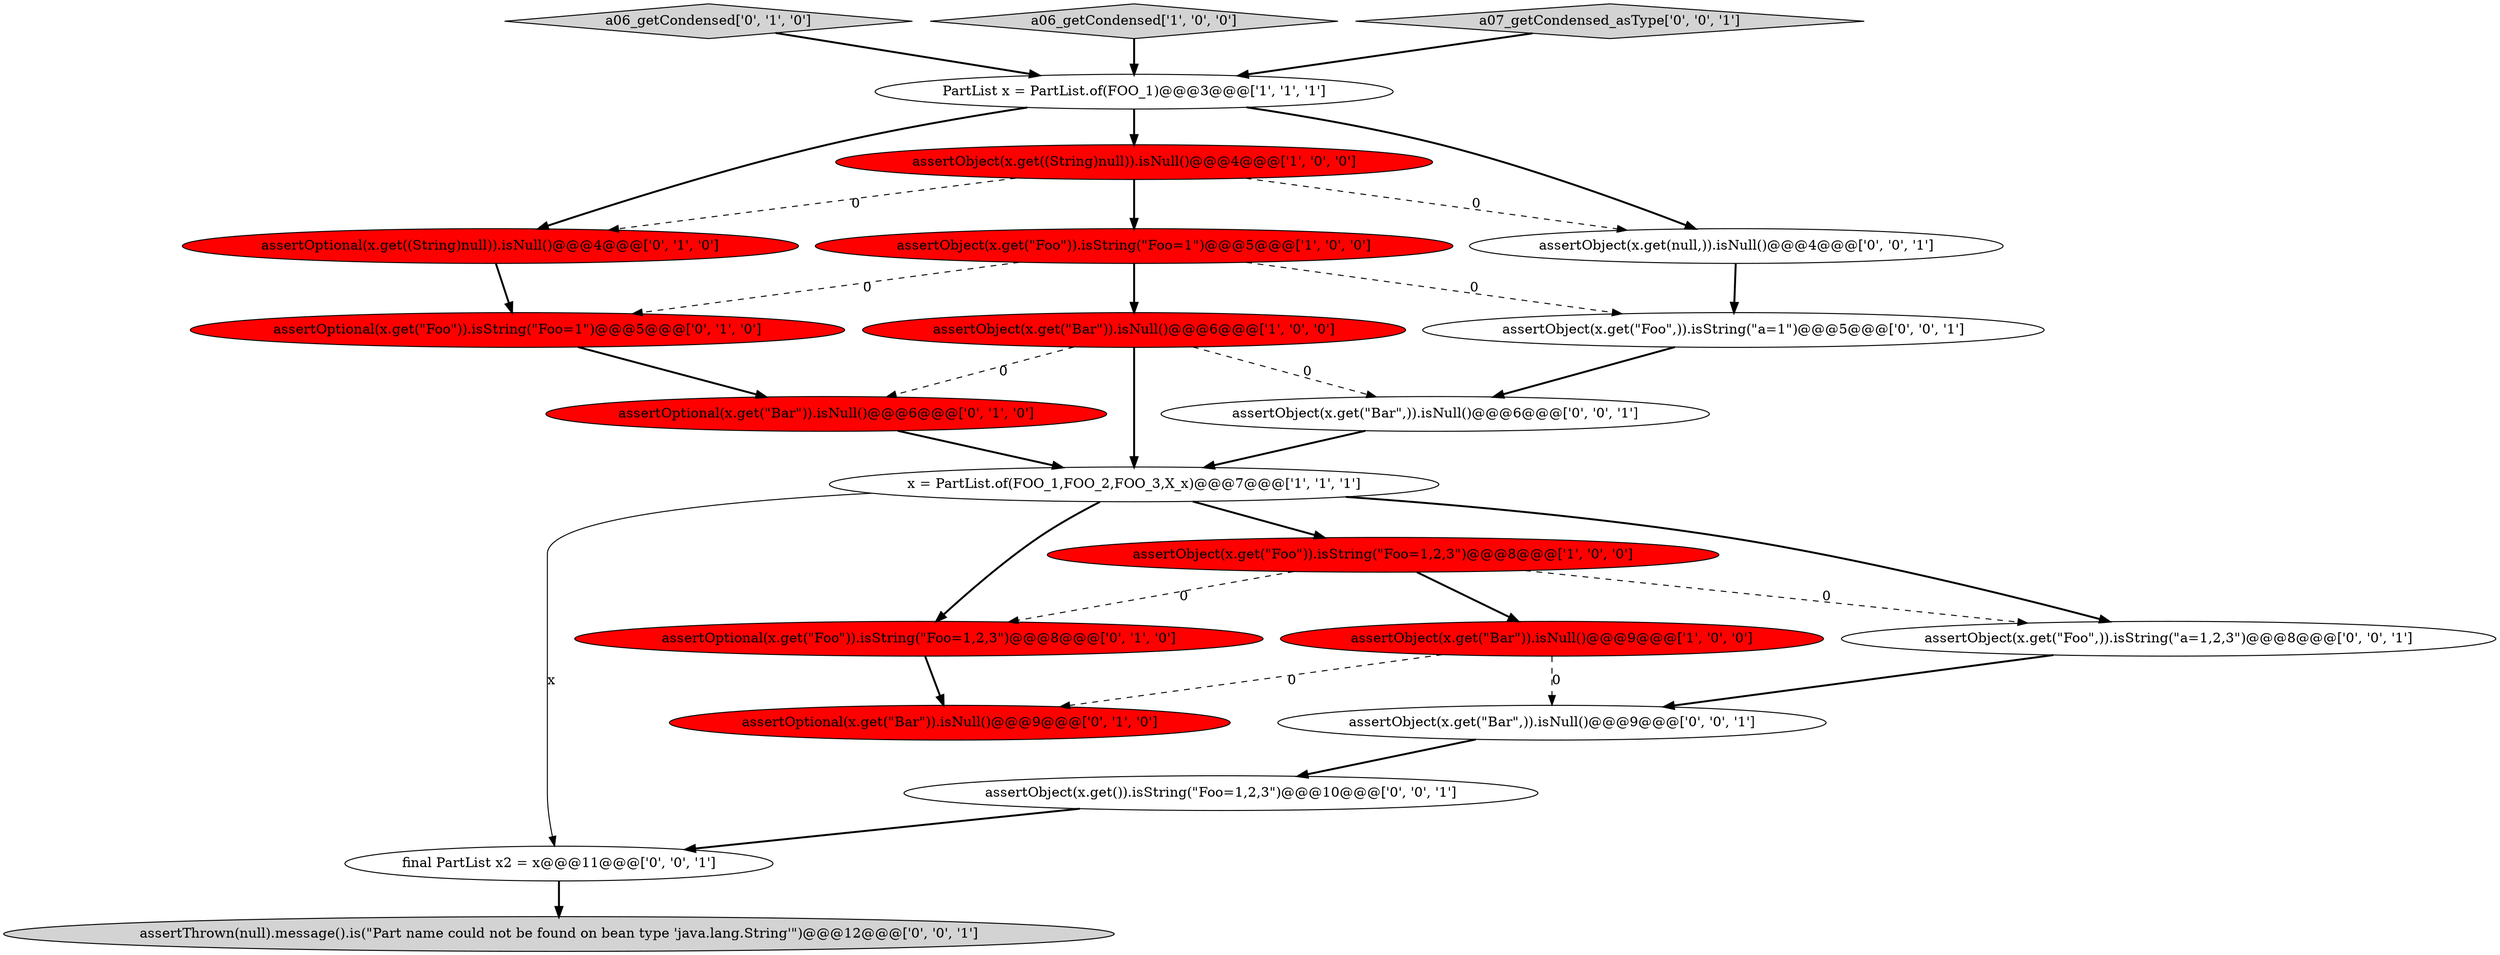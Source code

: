 digraph {
12 [style = filled, label = "assertOptional(x.get(\"Foo\")).isString(\"Foo=1,2,3\")@@@8@@@['0', '1', '0']", fillcolor = red, shape = ellipse image = "AAA1AAABBB2BBB"];
8 [style = filled, label = "a06_getCondensed['0', '1', '0']", fillcolor = lightgray, shape = diamond image = "AAA0AAABBB2BBB"];
1 [style = filled, label = "a06_getCondensed['1', '0', '0']", fillcolor = lightgray, shape = diamond image = "AAA0AAABBB1BBB"];
3 [style = filled, label = "x = PartList.of(FOO_1,FOO_2,FOO_3,X_x)@@@7@@@['1', '1', '1']", fillcolor = white, shape = ellipse image = "AAA0AAABBB1BBB"];
21 [style = filled, label = "final PartList x2 = x@@@11@@@['0', '0', '1']", fillcolor = white, shape = ellipse image = "AAA0AAABBB3BBB"];
7 [style = filled, label = "assertObject(x.get(\"Foo\")).isString(\"Foo=1,2,3\")@@@8@@@['1', '0', '0']", fillcolor = red, shape = ellipse image = "AAA1AAABBB1BBB"];
17 [style = filled, label = "assertObject(x.get()).isString(\"Foo=1,2,3\")@@@10@@@['0', '0', '1']", fillcolor = white, shape = ellipse image = "AAA0AAABBB3BBB"];
20 [style = filled, label = "a07_getCondensed_asType['0', '0', '1']", fillcolor = lightgray, shape = diamond image = "AAA0AAABBB3BBB"];
4 [style = filled, label = "assertObject(x.get(\"Bar\")).isNull()@@@9@@@['1', '0', '0']", fillcolor = red, shape = ellipse image = "AAA1AAABBB1BBB"];
5 [style = filled, label = "assertObject(x.get((String)null)).isNull()@@@4@@@['1', '0', '0']", fillcolor = red, shape = ellipse image = "AAA1AAABBB1BBB"];
10 [style = filled, label = "assertOptional(x.get(\"Foo\")).isString(\"Foo=1\")@@@5@@@['0', '1', '0']", fillcolor = red, shape = ellipse image = "AAA1AAABBB2BBB"];
19 [style = filled, label = "assertObject(x.get(\"Foo\",)).isString(\"a=1\")@@@5@@@['0', '0', '1']", fillcolor = white, shape = ellipse image = "AAA0AAABBB3BBB"];
11 [style = filled, label = "assertOptional(x.get((String)null)).isNull()@@@4@@@['0', '1', '0']", fillcolor = red, shape = ellipse image = "AAA1AAABBB2BBB"];
13 [style = filled, label = "assertOptional(x.get(\"Bar\")).isNull()@@@6@@@['0', '1', '0']", fillcolor = red, shape = ellipse image = "AAA1AAABBB2BBB"];
6 [style = filled, label = "assertObject(x.get(\"Bar\")).isNull()@@@6@@@['1', '0', '0']", fillcolor = red, shape = ellipse image = "AAA1AAABBB1BBB"];
0 [style = filled, label = "PartList x = PartList.of(FOO_1)@@@3@@@['1', '1', '1']", fillcolor = white, shape = ellipse image = "AAA0AAABBB1BBB"];
22 [style = filled, label = "assertObject(x.get(\"Bar\",)).isNull()@@@9@@@['0', '0', '1']", fillcolor = white, shape = ellipse image = "AAA0AAABBB3BBB"];
15 [style = filled, label = "assertObject(x.get(null,)).isNull()@@@4@@@['0', '0', '1']", fillcolor = white, shape = ellipse image = "AAA0AAABBB3BBB"];
14 [style = filled, label = "assertThrown(null).message().is(\"Part name could not be found on bean type 'java.lang.String'\")@@@12@@@['0', '0', '1']", fillcolor = lightgray, shape = ellipse image = "AAA0AAABBB3BBB"];
2 [style = filled, label = "assertObject(x.get(\"Foo\")).isString(\"Foo=1\")@@@5@@@['1', '0', '0']", fillcolor = red, shape = ellipse image = "AAA1AAABBB1BBB"];
18 [style = filled, label = "assertObject(x.get(\"Foo\",)).isString(\"a=1,2,3\")@@@8@@@['0', '0', '1']", fillcolor = white, shape = ellipse image = "AAA0AAABBB3BBB"];
16 [style = filled, label = "assertObject(x.get(\"Bar\",)).isNull()@@@6@@@['0', '0', '1']", fillcolor = white, shape = ellipse image = "AAA0AAABBB3BBB"];
9 [style = filled, label = "assertOptional(x.get(\"Bar\")).isNull()@@@9@@@['0', '1', '0']", fillcolor = red, shape = ellipse image = "AAA1AAABBB2BBB"];
16->3 [style = bold, label=""];
6->3 [style = bold, label=""];
2->19 [style = dashed, label="0"];
7->18 [style = dashed, label="0"];
2->6 [style = bold, label=""];
3->21 [style = solid, label="x"];
20->0 [style = bold, label=""];
0->11 [style = bold, label=""];
1->0 [style = bold, label=""];
7->4 [style = bold, label=""];
3->12 [style = bold, label=""];
4->22 [style = dashed, label="0"];
15->19 [style = bold, label=""];
12->9 [style = bold, label=""];
0->15 [style = bold, label=""];
2->10 [style = dashed, label="0"];
19->16 [style = bold, label=""];
3->18 [style = bold, label=""];
8->0 [style = bold, label=""];
4->9 [style = dashed, label="0"];
5->2 [style = bold, label=""];
6->16 [style = dashed, label="0"];
18->22 [style = bold, label=""];
6->13 [style = dashed, label="0"];
13->3 [style = bold, label=""];
10->13 [style = bold, label=""];
3->7 [style = bold, label=""];
5->11 [style = dashed, label="0"];
11->10 [style = bold, label=""];
7->12 [style = dashed, label="0"];
22->17 [style = bold, label=""];
5->15 [style = dashed, label="0"];
17->21 [style = bold, label=""];
0->5 [style = bold, label=""];
21->14 [style = bold, label=""];
}
